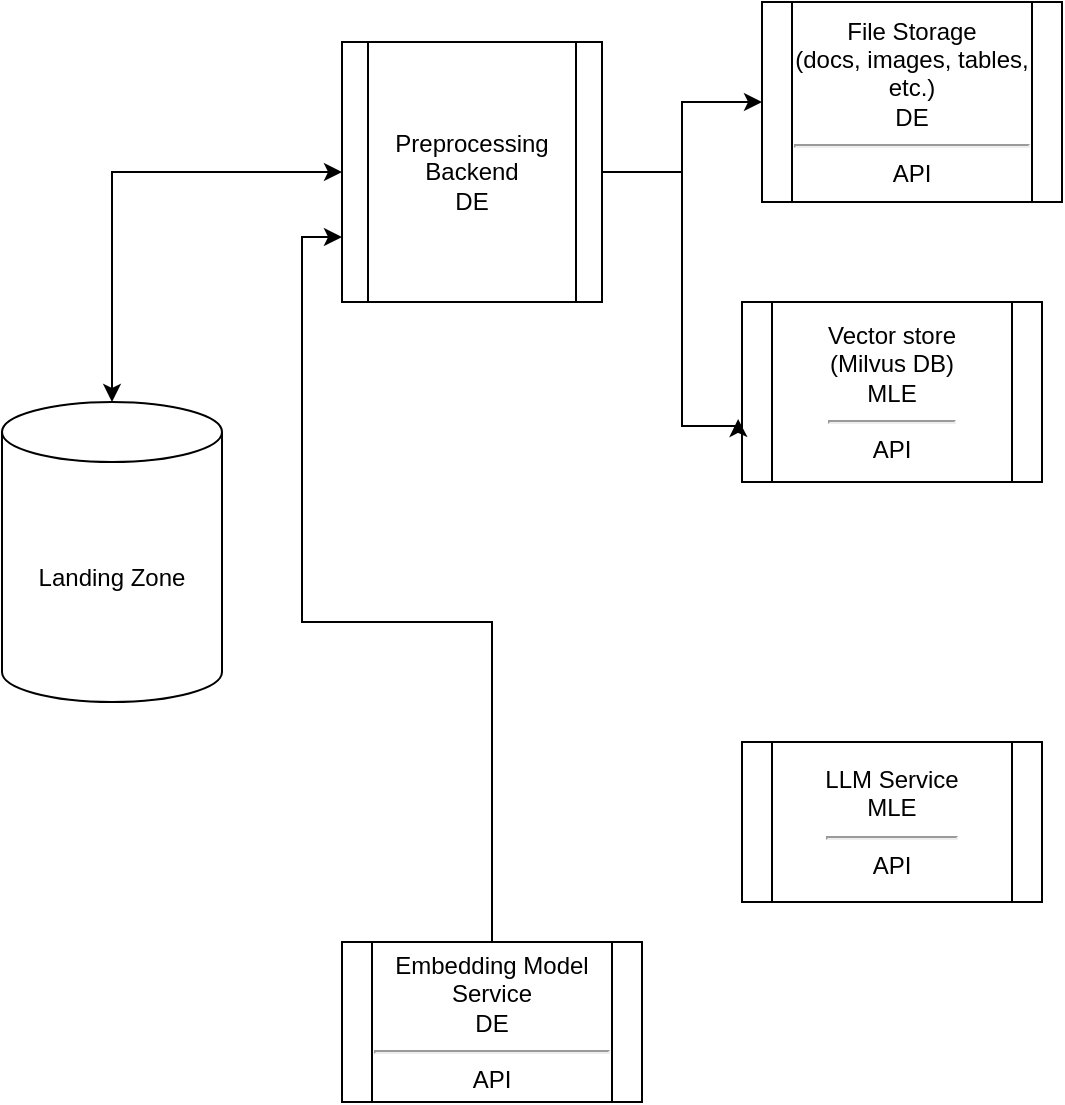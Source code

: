 <mxfile version="22.1.7" type="github" pages="2">
  <diagram name="Preprocessing Pipeline" id="9eBI8pDuBhqo6oqb3B4T">
    <mxGraphModel dx="954" dy="528" grid="1" gridSize="10" guides="1" tooltips="1" connect="1" arrows="1" fold="1" page="1" pageScale="1" pageWidth="850" pageHeight="1100" math="0" shadow="0">
      <root>
        <mxCell id="0" />
        <mxCell id="1" parent="0" />
        <mxCell id="Vhx-_n2aK9J6FJSdDy-i-2" value="Landing Zone" style="shape=cylinder3;whiteSpace=wrap;html=1;boundedLbl=1;backgroundOutline=1;size=15;" vertex="1" parent="1">
          <mxGeometry x="10" y="220" width="110" height="150" as="geometry" />
        </mxCell>
        <mxCell id="Vhx-_n2aK9J6FJSdDy-i-11" style="edgeStyle=orthogonalEdgeStyle;rounded=0;orthogonalLoop=1;jettySize=auto;html=1;entryX=0;entryY=0.5;entryDx=0;entryDy=0;" edge="1" parent="1" source="Vhx-_n2aK9J6FJSdDy-i-3" target="Vhx-_n2aK9J6FJSdDy-i-7">
          <mxGeometry relative="1" as="geometry" />
        </mxCell>
        <mxCell id="Vhx-_n2aK9J6FJSdDy-i-3" value="Preprocessing Backend&lt;br&gt;DE" style="shape=process;whiteSpace=wrap;html=1;backgroundOutline=1;" vertex="1" parent="1">
          <mxGeometry x="180" y="40" width="130" height="130" as="geometry" />
        </mxCell>
        <mxCell id="Vhx-_n2aK9J6FJSdDy-i-5" value="" style="endArrow=classic;startArrow=classic;html=1;rounded=0;entryX=0;entryY=0.5;entryDx=0;entryDy=0;exitX=0.5;exitY=0;exitDx=0;exitDy=0;exitPerimeter=0;" edge="1" parent="1" source="Vhx-_n2aK9J6FJSdDy-i-2" target="Vhx-_n2aK9J6FJSdDy-i-3">
          <mxGeometry width="50" height="50" relative="1" as="geometry">
            <mxPoint x="400" y="300" as="sourcePoint" />
            <mxPoint x="450" y="250" as="targetPoint" />
            <Array as="points">
              <mxPoint x="65" y="105" />
            </Array>
          </mxGeometry>
        </mxCell>
        <mxCell id="Vhx-_n2aK9J6FJSdDy-i-6" value="Vector store&lt;br&gt;(Milvus DB)&lt;br&gt;MLE&lt;br&gt;&lt;hr&gt;API" style="shape=process;whiteSpace=wrap;html=1;backgroundOutline=1;" vertex="1" parent="1">
          <mxGeometry x="380" y="170" width="150" height="90" as="geometry" />
        </mxCell>
        <mxCell id="Vhx-_n2aK9J6FJSdDy-i-7" value="File Storage&lt;br&gt;(docs, images, tables, etc.)&lt;br&gt;DE&lt;br&gt;&lt;hr&gt;API" style="shape=process;whiteSpace=wrap;html=1;backgroundOutline=1;" vertex="1" parent="1">
          <mxGeometry x="390" y="20" width="150" height="100" as="geometry" />
        </mxCell>
        <mxCell id="Vhx-_n2aK9J6FJSdDy-i-8" value="LLM Service&lt;br&gt;MLE&lt;br&gt;&lt;hr&gt;API" style="shape=process;whiteSpace=wrap;html=1;backgroundOutline=1;" vertex="1" parent="1">
          <mxGeometry x="380" y="390" width="150" height="80" as="geometry" />
        </mxCell>
        <mxCell id="Vhx-_n2aK9J6FJSdDy-i-10" style="edgeStyle=orthogonalEdgeStyle;rounded=0;orthogonalLoop=1;jettySize=auto;html=1;entryX=0;entryY=0.75;entryDx=0;entryDy=0;" edge="1" parent="1" source="Vhx-_n2aK9J6FJSdDy-i-9" target="Vhx-_n2aK9J6FJSdDy-i-3">
          <mxGeometry relative="1" as="geometry" />
        </mxCell>
        <mxCell id="Vhx-_n2aK9J6FJSdDy-i-9" value="Embedding Model Service&lt;br&gt;DE&lt;br&gt;&lt;hr&gt;API" style="shape=process;whiteSpace=wrap;html=1;backgroundOutline=1;" vertex="1" parent="1">
          <mxGeometry x="180" y="490" width="150" height="80" as="geometry" />
        </mxCell>
        <mxCell id="Vhx-_n2aK9J6FJSdDy-i-12" style="edgeStyle=orthogonalEdgeStyle;rounded=0;orthogonalLoop=1;jettySize=auto;html=1;entryX=-0.013;entryY=0.65;entryDx=0;entryDy=0;entryPerimeter=0;" edge="1" parent="1" source="Vhx-_n2aK9J6FJSdDy-i-3" target="Vhx-_n2aK9J6FJSdDy-i-6">
          <mxGeometry relative="1" as="geometry">
            <Array as="points">
              <mxPoint x="350" y="105" />
              <mxPoint x="350" y="232" />
            </Array>
          </mxGeometry>
        </mxCell>
      </root>
    </mxGraphModel>
  </diagram>
  <diagram id="Icmib2CEJAmlwqt43-m6" name="Chatbot Pipeline">
    <mxGraphModel dx="954" dy="528" grid="1" gridSize="10" guides="1" tooltips="1" connect="1" arrows="1" fold="1" page="1" pageScale="1" pageWidth="850" pageHeight="1100" math="0" shadow="0">
      <root>
        <mxCell id="0" />
        <mxCell id="1" parent="0" />
        <mxCell id="VP0oUqfo3SygLse2GbQc-2" value="File Storage&lt;br&gt;(docs, images, tables, etc.)&lt;br&gt;DE" style="shape=process;whiteSpace=wrap;html=1;backgroundOutline=1;" vertex="1" parent="1">
          <mxGeometry x="70" y="90" width="160" height="90" as="geometry" />
        </mxCell>
        <mxCell id="VP0oUqfo3SygLse2GbQc-4" value="Vector Store Service&lt;br&gt;(Milvus/FAISS)&lt;br&gt;MLE" style="shape=process;whiteSpace=wrap;html=1;backgroundOutline=1;" vertex="1" parent="1">
          <mxGeometry x="70" y="210" width="160" height="90" as="geometry" />
        </mxCell>
        <mxCell id="VP0oUqfo3SygLse2GbQc-5" value="LLM Service&lt;br&gt;(llama2-13b-chat/flan-ul2/Mistal-7b)&lt;br&gt;MLE" style="shape=process;whiteSpace=wrap;html=1;backgroundOutline=1;" vertex="1" parent="1">
          <mxGeometry x="70" y="360" width="160" height="90" as="geometry" />
        </mxCell>
        <mxCell id="VP0oUqfo3SygLse2GbQc-6" value="Chatbot Backend&lt;br&gt;DS" style="shape=process;whiteSpace=wrap;html=1;backgroundOutline=1;" vertex="1" parent="1">
          <mxGeometry x="380" y="170" width="250" height="220" as="geometry" />
        </mxCell>
        <mxCell id="VP0oUqfo3SygLse2GbQc-7" value="GUI&lt;br&gt;MLE/UI" style="shape=process;whiteSpace=wrap;html=1;backgroundOutline=1;" vertex="1" parent="1">
          <mxGeometry x="700" y="220" width="160" height="90" as="geometry" />
        </mxCell>
        <mxCell id="VP0oUqfo3SygLse2GbQc-9" value="" style="endArrow=classic;startArrow=classic;html=1;rounded=0;entryX=-0.012;entryY=0.205;entryDx=0;entryDy=0;entryPerimeter=0;" edge="1" parent="1" target="VP0oUqfo3SygLse2GbQc-6">
          <mxGeometry width="50" height="50" relative="1" as="geometry">
            <mxPoint x="230" y="140" as="sourcePoint" />
            <mxPoint x="280" y="90" as="targetPoint" />
            <Array as="points">
              <mxPoint x="320" y="150" />
            </Array>
          </mxGeometry>
        </mxCell>
        <mxCell id="VP0oUqfo3SygLse2GbQc-10" value="" style="endArrow=classic;startArrow=classic;html=1;rounded=0;entryX=-0.012;entryY=0.205;entryDx=0;entryDy=0;entryPerimeter=0;" edge="1" parent="1">
          <mxGeometry width="50" height="50" relative="1" as="geometry">
            <mxPoint x="233" y="235" as="sourcePoint" />
            <mxPoint x="380" y="310" as="targetPoint" />
            <Array as="points">
              <mxPoint x="323" y="245" />
            </Array>
          </mxGeometry>
        </mxCell>
        <mxCell id="VP0oUqfo3SygLse2GbQc-11" value="" style="endArrow=classic;startArrow=classic;html=1;rounded=0;entryX=-0.02;entryY=0.786;entryDx=0;entryDy=0;entryPerimeter=0;" edge="1" parent="1" target="VP0oUqfo3SygLse2GbQc-6">
          <mxGeometry width="50" height="50" relative="1" as="geometry">
            <mxPoint x="233" y="400" as="sourcePoint" />
            <mxPoint x="380" y="475" as="targetPoint" />
            <Array as="points">
              <mxPoint x="323" y="410" />
            </Array>
          </mxGeometry>
        </mxCell>
        <mxCell id="VP0oUqfo3SygLse2GbQc-12" value="" style="endArrow=classic;startArrow=classic;html=1;rounded=0;entryX=0;entryY=0.5;entryDx=0;entryDy=0;" edge="1" parent="1" target="VP0oUqfo3SygLse2GbQc-7">
          <mxGeometry width="50" height="50" relative="1" as="geometry">
            <mxPoint x="630" y="270" as="sourcePoint" />
            <mxPoint x="777" y="345" as="targetPoint" />
            <Array as="points" />
          </mxGeometry>
        </mxCell>
      </root>
    </mxGraphModel>
  </diagram>
</mxfile>
